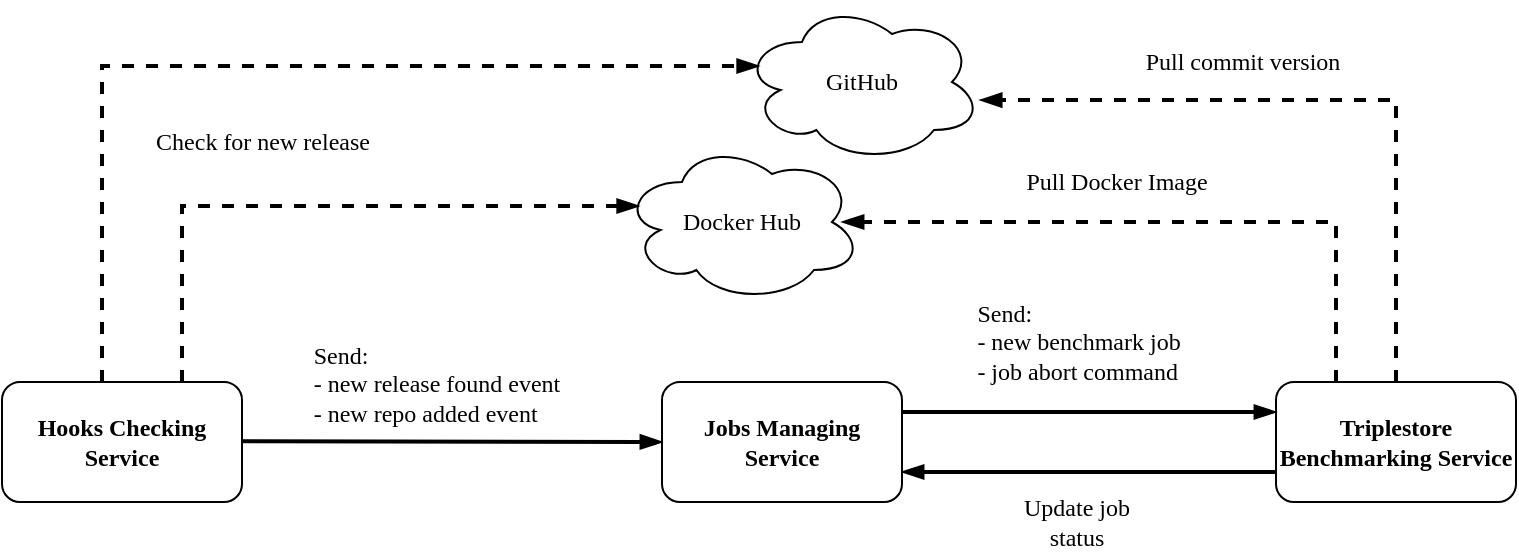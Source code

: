 <mxfile version="16.5.1" type="device" pages="2"><diagram id="_T9NWBdojURp5pNpaZTH" name="approach"><mxGraphModel dx="1022" dy="1235" grid="1" gridSize="10" guides="1" tooltips="1" connect="1" arrows="1" fold="1" page="1" pageScale="1" pageWidth="827" pageHeight="1169" math="0" shadow="0"><root><mxCell id="0"/><mxCell id="1" parent="0"/><mxCell id="Gq-CmLL_X54VOEaWXpQm-9" style="edgeStyle=orthogonalEdgeStyle;rounded=0;orthogonalLoop=1;jettySize=auto;html=1;exitX=1;exitY=0.5;exitDx=0;exitDy=0;entryX=0;entryY=0.5;entryDx=0;entryDy=0;fontFamily=Verdana;fontSize=12;endArrow=blockThin;endFill=1;strokeWidth=2;" parent="1" target="Gq-CmLL_X54VOEaWXpQm-5" edge="1"><mxGeometry relative="1" as="geometry"><mxPoint x="110" y="349.5" as="sourcePoint"/><mxPoint x="240" y="349.5" as="targetPoint"/><Array as="points"/></mxGeometry></mxCell><mxCell id="Gq-CmLL_X54VOEaWXpQm-10" value="&lt;div style=&quot;text-align: left&quot;&gt;Send:&lt;/div&gt;&lt;div style=&quot;text-align: left&quot;&gt;- new release found event&lt;/div&gt;&lt;div style=&quot;text-align: left&quot;&gt;- new repo added event&lt;/div&gt;" style="edgeLabel;html=1;align=center;verticalAlign=middle;resizable=0;points=[];fontSize=12;fontFamily=Verdana;" parent="Gq-CmLL_X54VOEaWXpQm-9" vertex="1" connectable="0"><mxGeometry x="-0.24" y="-2" relative="1" as="geometry"><mxPoint x="42" y="-31" as="offset"/></mxGeometry></mxCell><mxCell id="Gq-CmLL_X54VOEaWXpQm-1" value="&lt;div&gt;&lt;p&gt;&lt;font style=&quot;font-size: 12px&quot;&gt;&lt;b&gt;Hooks Checking Service&lt;/b&gt;&lt;/font&gt;&lt;/p&gt;&lt;/div&gt;" style="rounded=1;whiteSpace=wrap;html=1;glass=0;shadow=0;sketch=0;fontFamily=Verdana;" parent="1" vertex="1"><mxGeometry x="30" y="320" width="120" height="60" as="geometry"/></mxCell><mxCell id="Gq-CmLL_X54VOEaWXpQm-2" value="GitHub" style="ellipse;shape=cloud;whiteSpace=wrap;html=1;shadow=0;glass=0;sketch=0;fontFamily=Verdana;" parent="1" vertex="1"><mxGeometry x="400" y="130" width="120" height="80" as="geometry"/></mxCell><mxCell id="Gq-CmLL_X54VOEaWXpQm-3" value="&lt;div&gt;Docker Hub&lt;/div&gt;" style="ellipse;shape=cloud;whiteSpace=wrap;html=1;shadow=0;glass=0;sketch=0;fontFamily=Verdana;" parent="1" vertex="1"><mxGeometry x="340" y="200" width="120" height="80" as="geometry"/></mxCell><mxCell id="Gq-CmLL_X54VOEaWXpQm-12" style="edgeStyle=orthogonalEdgeStyle;rounded=0;orthogonalLoop=1;jettySize=auto;html=1;exitX=0;exitY=0.75;exitDx=0;exitDy=0;fontFamily=Verdana;fontSize=12;startArrow=none;startFill=0;endArrow=blockThin;endFill=1;strokeWidth=2;entryX=1;entryY=0.75;entryDx=0;entryDy=0;" parent="1" source="Gq-CmLL_X54VOEaWXpQm-4" target="Gq-CmLL_X54VOEaWXpQm-5" edge="1"><mxGeometry relative="1" as="geometry"><mxPoint x="296" y="460" as="targetPoint"/><Array as="points"><mxPoint x="586" y="365"/><mxPoint x="586" y="365"/></Array></mxGeometry></mxCell><mxCell id="Gq-CmLL_X54VOEaWXpQm-14" value="&lt;div&gt;Update job&lt;/div&gt;&lt;div&gt;status&lt;br&gt;&lt;/div&gt;" style="edgeLabel;html=1;align=center;verticalAlign=middle;resizable=0;points=[];fontSize=12;fontFamily=Verdana;" parent="Gq-CmLL_X54VOEaWXpQm-12" vertex="1" connectable="0"><mxGeometry x="0.311" y="3" relative="1" as="geometry"><mxPoint x="22" y="22" as="offset"/></mxGeometry></mxCell><mxCell id="Vgm0Snuem1kjgFqSB3mC-1" style="edgeStyle=orthogonalEdgeStyle;rounded=0;orthogonalLoop=1;jettySize=auto;html=1;exitX=0.25;exitY=0;exitDx=0;exitDy=0;dashed=1;strokeWidth=2;endArrow=blockThin;endFill=1;" parent="1" source="Gq-CmLL_X54VOEaWXpQm-4" edge="1"><mxGeometry relative="1" as="geometry"><mxPoint x="450" y="240" as="targetPoint"/><Array as="points"><mxPoint x="697" y="240"/></Array></mxGeometry></mxCell><mxCell id="Vgm0Snuem1kjgFqSB3mC-3" value="Pull Docker Image" style="edgeLabel;html=1;align=center;verticalAlign=middle;resizable=0;points=[];fontSize=12;fontFamily=Verdana;" parent="Vgm0Snuem1kjgFqSB3mC-1" vertex="1" connectable="0"><mxGeometry x="0.309" relative="1" as="geometry"><mxPoint x="24" y="-20" as="offset"/></mxGeometry></mxCell><mxCell id="Vgm0Snuem1kjgFqSB3mC-2" style="edgeStyle=orthogonalEdgeStyle;rounded=0;orthogonalLoop=1;jettySize=auto;html=1;exitX=0.5;exitY=0;exitDx=0;exitDy=0;entryX=0.992;entryY=0.613;entryDx=0;entryDy=0;entryPerimeter=0;dashed=1;strokeWidth=2;endArrow=blockThin;endFill=1;" parent="1" source="Gq-CmLL_X54VOEaWXpQm-4" target="Gq-CmLL_X54VOEaWXpQm-2" edge="1"><mxGeometry relative="1" as="geometry"/></mxCell><mxCell id="Vgm0Snuem1kjgFqSB3mC-4" value="Pull commit version" style="edgeLabel;html=1;align=center;verticalAlign=middle;resizable=0;points=[];fontSize=12;fontFamily=Verdana;" parent="Vgm0Snuem1kjgFqSB3mC-2" vertex="1" connectable="0"><mxGeometry x="0.467" y="-2" relative="1" as="geometry"><mxPoint x="38" y="-17" as="offset"/></mxGeometry></mxCell><mxCell id="Gq-CmLL_X54VOEaWXpQm-4" value="&lt;div&gt;&lt;p&gt;&lt;font style=&quot;font-size: 12px&quot;&gt;&lt;b&gt;Triplestore Benchmarking Service&lt;/b&gt;&lt;/font&gt;&lt;/p&gt;&lt;/div&gt;" style="rounded=1;whiteSpace=wrap;html=1;glass=0;shadow=0;sketch=0;fontFamily=Verdana;" parent="1" vertex="1"><mxGeometry x="667" y="320" width="120" height="60" as="geometry"/></mxCell><mxCell id="Gq-CmLL_X54VOEaWXpQm-11" style="edgeStyle=orthogonalEdgeStyle;rounded=0;orthogonalLoop=1;jettySize=auto;html=1;exitX=1;exitY=0.25;exitDx=0;exitDy=0;entryX=0;entryY=0.25;entryDx=0;entryDy=0;fontFamily=Verdana;fontSize=12;startArrow=none;startFill=0;endArrow=blockThin;endFill=1;strokeWidth=2;" parent="1" source="Gq-CmLL_X54VOEaWXpQm-5" target="Gq-CmLL_X54VOEaWXpQm-4" edge="1"><mxGeometry relative="1" as="geometry"><mxPoint x="419" y="380" as="sourcePoint"/><mxPoint x="419" y="470" as="targetPoint"/></mxGeometry></mxCell><mxCell id="Gq-CmLL_X54VOEaWXpQm-13" value="&lt;div align=&quot;left&quot;&gt;Send:&lt;/div&gt;&lt;div align=&quot;left&quot;&gt;- new benchmark job&lt;/div&gt;&lt;div align=&quot;left&quot;&gt;- job abort command&lt;br&gt;&lt;/div&gt;" style="edgeLabel;html=1;align=center;verticalAlign=middle;resizable=0;points=[];fontSize=12;fontFamily=Verdana;" parent="Gq-CmLL_X54VOEaWXpQm-11" vertex="1" connectable="0"><mxGeometry x="-0.244" y="-1" relative="1" as="geometry"><mxPoint x="17" y="-36" as="offset"/></mxGeometry></mxCell><mxCell id="Gq-CmLL_X54VOEaWXpQm-5" value="&lt;div&gt;&lt;p&gt;&lt;font style=&quot;font-size: 12px&quot;&gt;&lt;b&gt;Jobs Managing Service&lt;/b&gt;&lt;/font&gt;&lt;/p&gt;&lt;/div&gt;" style="rounded=1;whiteSpace=wrap;html=1;glass=0;shadow=0;sketch=0;fontFamily=Verdana;" parent="1" vertex="1"><mxGeometry x="360" y="320" width="120" height="60" as="geometry"/></mxCell><mxCell id="Gq-CmLL_X54VOEaWXpQm-6" value="" style="endArrow=blockThin;html=1;rounded=0;fontFamily=Verdana;fontSize=12;exitX=0.75;exitY=0;exitDx=0;exitDy=0;edgeStyle=orthogonalEdgeStyle;strokeWidth=2;endFill=1;dashed=1;entryX=0.07;entryY=0.4;entryDx=0;entryDy=0;entryPerimeter=0;" parent="1" source="Gq-CmLL_X54VOEaWXpQm-1" target="Gq-CmLL_X54VOEaWXpQm-3" edge="1"><mxGeometry width="50" height="50" relative="1" as="geometry"><mxPoint x="150" y="400" as="sourcePoint"/><mxPoint x="140" y="230" as="targetPoint"/><Array as="points"><mxPoint x="120" y="232"/></Array></mxGeometry></mxCell><mxCell id="Gq-CmLL_X54VOEaWXpQm-7" value="" style="endArrow=blockThin;html=1;rounded=0;fontFamily=Verdana;fontSize=12;edgeStyle=orthogonalEdgeStyle;strokeWidth=2;endFill=1;dashed=1;entryX=0.07;entryY=0.4;entryDx=0;entryDy=0;entryPerimeter=0;" parent="1" source="Gq-CmLL_X54VOEaWXpQm-1" target="Gq-CmLL_X54VOEaWXpQm-2" edge="1"><mxGeometry width="50" height="50" relative="1" as="geometry"><mxPoint x="80" y="290" as="sourcePoint"/><mxPoint x="370" y="170" as="targetPoint"/><Array as="points"><mxPoint x="80" y="162"/></Array></mxGeometry></mxCell><mxCell id="Gq-CmLL_X54VOEaWXpQm-8" value="&lt;div&gt;Check for new release&lt;/div&gt;" style="text;html=1;align=center;verticalAlign=middle;resizable=0;points=[];autosize=1;strokeColor=none;fillColor=none;fontSize=12;fontFamily=Verdana;" parent="1" vertex="1"><mxGeometry x="80" y="190" width="160" height="20" as="geometry"/></mxCell></root></mxGraphModel></diagram><diagram name="implementation" id="gP35Mmt6EQ1tK1i_8C0j"><mxGraphModel dx="1022" dy="1235" grid="1" gridSize="10" guides="1" tooltips="1" connect="1" arrows="1" fold="1" page="1" pageScale="1" pageWidth="827" pageHeight="1169" math="0" shadow="0"><root><mxCell id="K19h0wo-qXkpFiMqmaDj-0"/><mxCell id="K19h0wo-qXkpFiMqmaDj-1" parent="K19h0wo-qXkpFiMqmaDj-0"/><mxCell id="K19h0wo-qXkpFiMqmaDj-2" style="edgeStyle=orthogonalEdgeStyle;rounded=0;orthogonalLoop=1;jettySize=auto;html=1;exitX=1;exitY=0.5;exitDx=0;exitDy=0;entryX=0;entryY=0.5;entryDx=0;entryDy=0;fontFamily=Verdana;fontSize=12;endArrow=blockThin;endFill=1;strokeWidth=2;" edge="1" parent="K19h0wo-qXkpFiMqmaDj-1" target="K19h0wo-qXkpFiMqmaDj-16"><mxGeometry relative="1" as="geometry"><mxPoint x="110" y="349.5" as="sourcePoint"/><mxPoint x="240" y="349.5" as="targetPoint"/><Array as="points"/></mxGeometry></mxCell><mxCell id="K19h0wo-qXkpFiMqmaDj-3" value="&lt;div style=&quot;text-align: left&quot;&gt;Send:&lt;/div&gt;&lt;div style=&quot;text-align: left&quot;&gt;- new release found event&lt;/div&gt;&lt;div style=&quot;text-align: left&quot;&gt;- new repo added event&lt;/div&gt;" style="edgeLabel;html=1;align=center;verticalAlign=middle;resizable=0;points=[];fontSize=12;fontFamily=Verdana;" vertex="1" connectable="0" parent="K19h0wo-qXkpFiMqmaDj-2"><mxGeometry x="-0.24" y="-2" relative="1" as="geometry"><mxPoint x="42" y="-31" as="offset"/></mxGeometry></mxCell><mxCell id="K19h0wo-qXkpFiMqmaDj-4" value="&lt;div&gt;&lt;p&gt;&lt;font style=&quot;font-size: 12px&quot;&gt;&lt;b&gt;Hooks Checking Service&lt;/b&gt;&lt;/font&gt;&lt;/p&gt;&lt;/div&gt;" style="rounded=1;whiteSpace=wrap;html=1;glass=0;shadow=0;sketch=0;fontFamily=Verdana;" vertex="1" parent="K19h0wo-qXkpFiMqmaDj-1"><mxGeometry x="30" y="320" width="120" height="60" as="geometry"/></mxCell><mxCell id="K19h0wo-qXkpFiMqmaDj-5" value="GitHub" style="ellipse;shape=cloud;whiteSpace=wrap;html=1;shadow=0;glass=0;sketch=0;fontFamily=Verdana;" vertex="1" parent="K19h0wo-qXkpFiMqmaDj-1"><mxGeometry x="400" y="130" width="120" height="80" as="geometry"/></mxCell><mxCell id="K19h0wo-qXkpFiMqmaDj-6" value="&lt;div&gt;Docker Hub&lt;/div&gt;" style="ellipse;shape=cloud;whiteSpace=wrap;html=1;shadow=0;glass=0;sketch=0;fontFamily=Verdana;" vertex="1" parent="K19h0wo-qXkpFiMqmaDj-1"><mxGeometry x="340" y="200" width="120" height="80" as="geometry"/></mxCell><mxCell id="K19h0wo-qXkpFiMqmaDj-7" style="edgeStyle=orthogonalEdgeStyle;rounded=0;orthogonalLoop=1;jettySize=auto;html=1;exitX=0;exitY=0.75;exitDx=0;exitDy=0;fontFamily=Verdana;fontSize=12;startArrow=none;startFill=0;endArrow=blockThin;endFill=1;strokeWidth=2;entryX=1;entryY=0.75;entryDx=0;entryDy=0;" edge="1" parent="K19h0wo-qXkpFiMqmaDj-1" source="K19h0wo-qXkpFiMqmaDj-13" target="K19h0wo-qXkpFiMqmaDj-16"><mxGeometry relative="1" as="geometry"><mxPoint x="296" y="460" as="targetPoint"/><Array as="points"><mxPoint x="586" y="365"/><mxPoint x="586" y="365"/></Array></mxGeometry></mxCell><mxCell id="K19h0wo-qXkpFiMqmaDj-8" value="&lt;div&gt;Update job&lt;/div&gt;&lt;div&gt;status&lt;br&gt;&lt;/div&gt;" style="edgeLabel;html=1;align=center;verticalAlign=middle;resizable=0;points=[];fontSize=12;fontFamily=Verdana;" vertex="1" connectable="0" parent="K19h0wo-qXkpFiMqmaDj-7"><mxGeometry x="0.311" y="3" relative="1" as="geometry"><mxPoint x="22" y="22" as="offset"/></mxGeometry></mxCell><mxCell id="K19h0wo-qXkpFiMqmaDj-9" style="edgeStyle=orthogonalEdgeStyle;rounded=0;orthogonalLoop=1;jettySize=auto;html=1;exitX=0.25;exitY=0;exitDx=0;exitDy=0;dashed=1;strokeWidth=2;endArrow=blockThin;endFill=1;" edge="1" parent="K19h0wo-qXkpFiMqmaDj-1" source="K19h0wo-qXkpFiMqmaDj-13"><mxGeometry relative="1" as="geometry"><mxPoint x="450" y="240" as="targetPoint"/><Array as="points"><mxPoint x="697" y="240"/></Array></mxGeometry></mxCell><mxCell id="K19h0wo-qXkpFiMqmaDj-10" value="Pull Docker Image" style="edgeLabel;html=1;align=center;verticalAlign=middle;resizable=0;points=[];fontSize=12;fontFamily=Verdana;" vertex="1" connectable="0" parent="K19h0wo-qXkpFiMqmaDj-9"><mxGeometry x="0.309" relative="1" as="geometry"><mxPoint x="24" y="-20" as="offset"/></mxGeometry></mxCell><mxCell id="K19h0wo-qXkpFiMqmaDj-11" style="edgeStyle=orthogonalEdgeStyle;rounded=0;orthogonalLoop=1;jettySize=auto;html=1;exitX=0.5;exitY=0;exitDx=0;exitDy=0;entryX=0.992;entryY=0.613;entryDx=0;entryDy=0;entryPerimeter=0;dashed=1;strokeWidth=2;endArrow=blockThin;endFill=1;" edge="1" parent="K19h0wo-qXkpFiMqmaDj-1" source="K19h0wo-qXkpFiMqmaDj-13" target="K19h0wo-qXkpFiMqmaDj-5"><mxGeometry relative="1" as="geometry"/></mxCell><mxCell id="K19h0wo-qXkpFiMqmaDj-12" value="Pull commit version" style="edgeLabel;html=1;align=center;verticalAlign=middle;resizable=0;points=[];fontSize=12;fontFamily=Verdana;" vertex="1" connectable="0" parent="K19h0wo-qXkpFiMqmaDj-11"><mxGeometry x="0.467" y="-2" relative="1" as="geometry"><mxPoint x="38" y="-17" as="offset"/></mxGeometry></mxCell><mxCell id="K19h0wo-qXkpFiMqmaDj-13" value="&lt;div&gt;&lt;p&gt;&lt;font style=&quot;font-size: 12px&quot;&gt;&lt;b&gt;Triplestore Benchmarking Service&lt;/b&gt;&lt;/font&gt;&lt;/p&gt;&lt;/div&gt;" style="rounded=1;whiteSpace=wrap;html=1;glass=0;shadow=0;sketch=0;fontFamily=Verdana;" vertex="1" parent="K19h0wo-qXkpFiMqmaDj-1"><mxGeometry x="667" y="320" width="120" height="60" as="geometry"/></mxCell><mxCell id="K19h0wo-qXkpFiMqmaDj-14" style="edgeStyle=orthogonalEdgeStyle;rounded=0;orthogonalLoop=1;jettySize=auto;html=1;exitX=1;exitY=0.25;exitDx=0;exitDy=0;entryX=0;entryY=0.25;entryDx=0;entryDy=0;fontFamily=Verdana;fontSize=12;startArrow=none;startFill=0;endArrow=blockThin;endFill=1;strokeWidth=2;" edge="1" parent="K19h0wo-qXkpFiMqmaDj-1" source="K19h0wo-qXkpFiMqmaDj-16" target="K19h0wo-qXkpFiMqmaDj-13"><mxGeometry relative="1" as="geometry"><mxPoint x="419" y="380" as="sourcePoint"/><mxPoint x="419" y="470" as="targetPoint"/></mxGeometry></mxCell><mxCell id="K19h0wo-qXkpFiMqmaDj-15" value="&lt;div align=&quot;left&quot;&gt;Send:&lt;/div&gt;&lt;div align=&quot;left&quot;&gt;- new benchmark job&lt;/div&gt;&lt;div align=&quot;left&quot;&gt;- job abort command&lt;br&gt;&lt;/div&gt;" style="edgeLabel;html=1;align=center;verticalAlign=middle;resizable=0;points=[];fontSize=12;fontFamily=Verdana;" vertex="1" connectable="0" parent="K19h0wo-qXkpFiMqmaDj-14"><mxGeometry x="-0.244" y="-1" relative="1" as="geometry"><mxPoint x="17" y="-36" as="offset"/></mxGeometry></mxCell><mxCell id="K19h0wo-qXkpFiMqmaDj-16" value="&lt;div&gt;&lt;p&gt;&lt;font style=&quot;font-size: 12px&quot;&gt;&lt;b&gt;Jobs Managing Service&lt;/b&gt;&lt;/font&gt;&lt;/p&gt;&lt;/div&gt;" style="rounded=1;whiteSpace=wrap;html=1;glass=0;shadow=0;sketch=0;fontFamily=Verdana;" vertex="1" parent="K19h0wo-qXkpFiMqmaDj-1"><mxGeometry x="360" y="320" width="120" height="60" as="geometry"/></mxCell><mxCell id="K19h0wo-qXkpFiMqmaDj-17" value="" style="endArrow=blockThin;html=1;rounded=0;fontFamily=Verdana;fontSize=12;exitX=0.75;exitY=0;exitDx=0;exitDy=0;edgeStyle=orthogonalEdgeStyle;strokeWidth=2;endFill=1;dashed=1;entryX=0.07;entryY=0.4;entryDx=0;entryDy=0;entryPerimeter=0;" edge="1" parent="K19h0wo-qXkpFiMqmaDj-1" source="K19h0wo-qXkpFiMqmaDj-4" target="K19h0wo-qXkpFiMqmaDj-6"><mxGeometry width="50" height="50" relative="1" as="geometry"><mxPoint x="150" y="400" as="sourcePoint"/><mxPoint x="140" y="230" as="targetPoint"/><Array as="points"><mxPoint x="120" y="232"/></Array></mxGeometry></mxCell><mxCell id="K19h0wo-qXkpFiMqmaDj-18" value="" style="endArrow=blockThin;html=1;rounded=0;fontFamily=Verdana;fontSize=12;edgeStyle=orthogonalEdgeStyle;strokeWidth=2;endFill=1;dashed=1;entryX=0.07;entryY=0.4;entryDx=0;entryDy=0;entryPerimeter=0;" edge="1" parent="K19h0wo-qXkpFiMqmaDj-1" source="K19h0wo-qXkpFiMqmaDj-4" target="K19h0wo-qXkpFiMqmaDj-5"><mxGeometry width="50" height="50" relative="1" as="geometry"><mxPoint x="80" y="290" as="sourcePoint"/><mxPoint x="370" y="170" as="targetPoint"/><Array as="points"><mxPoint x="80" y="162"/></Array></mxGeometry></mxCell><mxCell id="K19h0wo-qXkpFiMqmaDj-19" value="&lt;div&gt;Check for new release&lt;/div&gt;" style="text;html=1;align=center;verticalAlign=middle;resizable=0;points=[];autosize=1;strokeColor=none;fillColor=none;fontSize=12;fontFamily=Verdana;" vertex="1" parent="K19h0wo-qXkpFiMqmaDj-1"><mxGeometry x="80" y="190" width="160" height="20" as="geometry"/></mxCell></root></mxGraphModel></diagram></mxfile>
